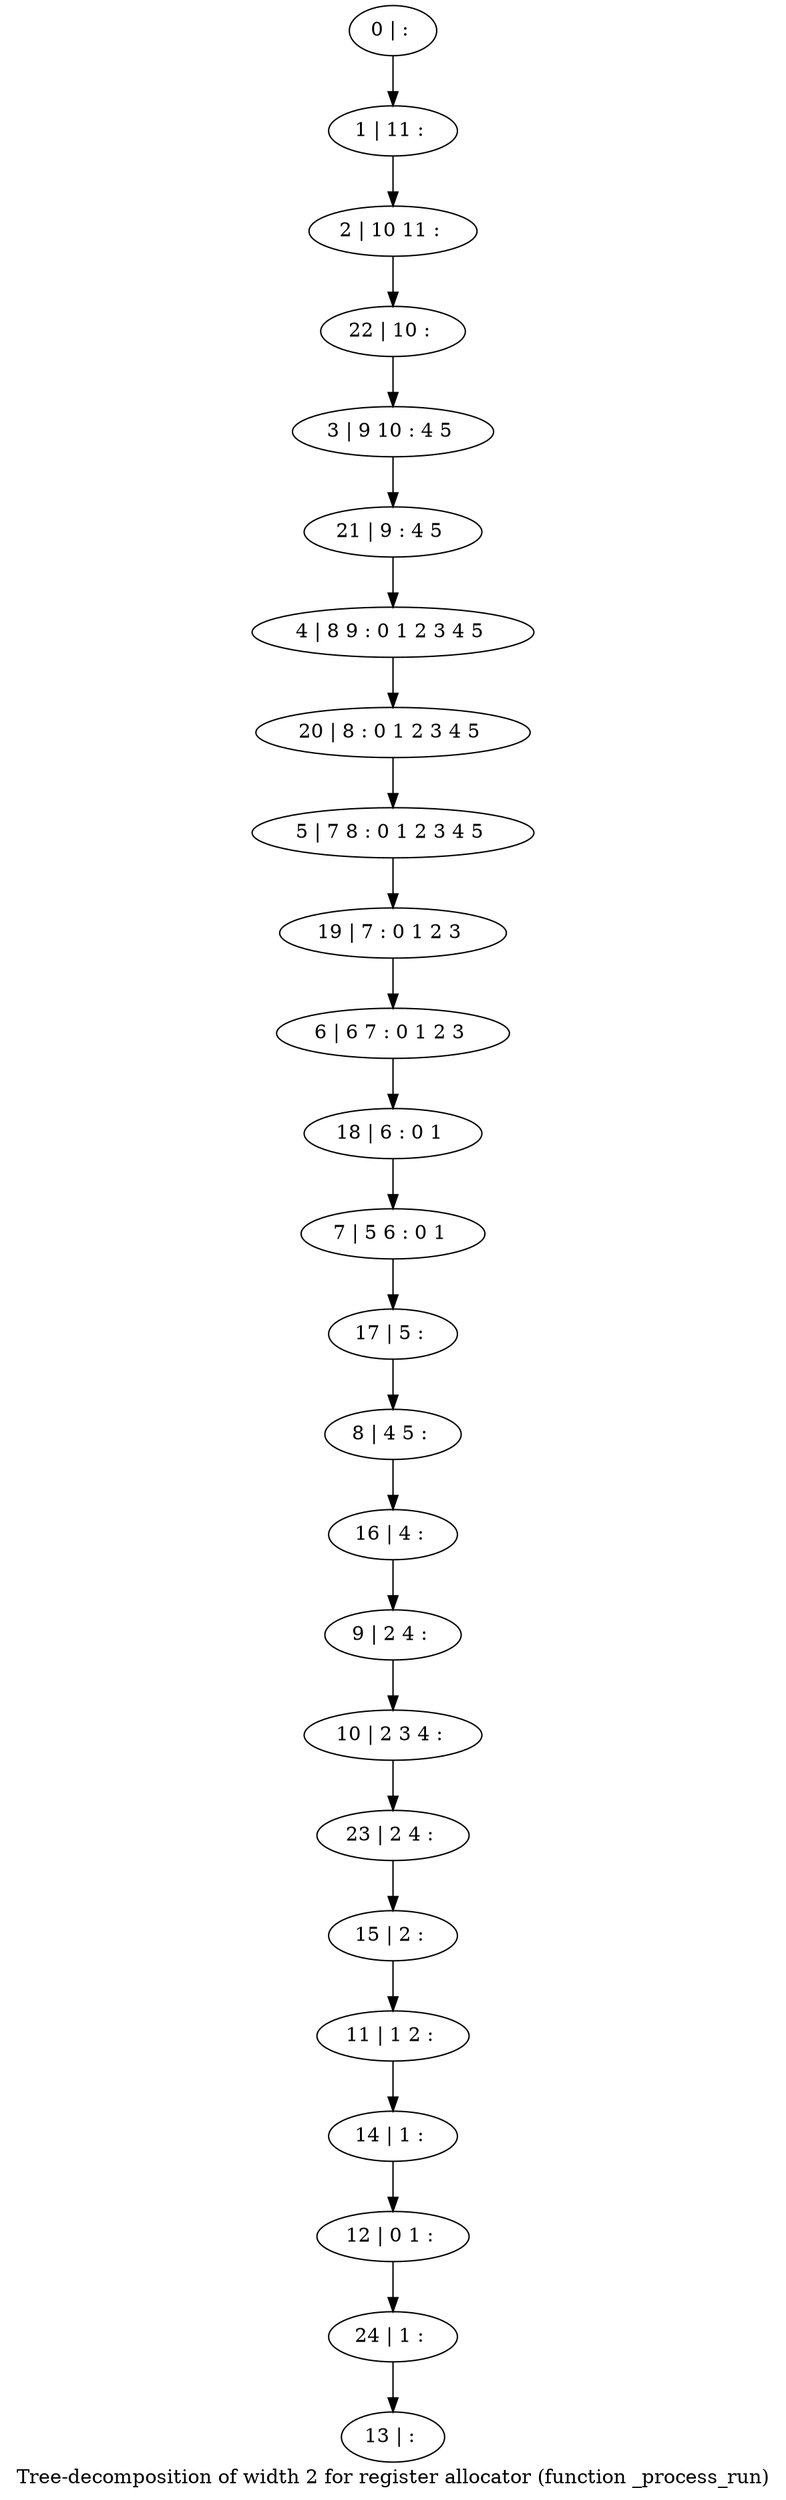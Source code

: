 digraph G {
graph [label="Tree-decomposition of width 2 for register allocator (function _process_run)"]
0[label="0 | : "];
1[label="1 | 11 : "];
2[label="2 | 10 11 : "];
3[label="3 | 9 10 : 4 5 "];
4[label="4 | 8 9 : 0 1 2 3 4 5 "];
5[label="5 | 7 8 : 0 1 2 3 4 5 "];
6[label="6 | 6 7 : 0 1 2 3 "];
7[label="7 | 5 6 : 0 1 "];
8[label="8 | 4 5 : "];
9[label="9 | 2 4 : "];
10[label="10 | 2 3 4 : "];
11[label="11 | 1 2 : "];
12[label="12 | 0 1 : "];
13[label="13 | : "];
14[label="14 | 1 : "];
15[label="15 | 2 : "];
16[label="16 | 4 : "];
17[label="17 | 5 : "];
18[label="18 | 6 : 0 1 "];
19[label="19 | 7 : 0 1 2 3 "];
20[label="20 | 8 : 0 1 2 3 4 5 "];
21[label="21 | 9 : 4 5 "];
22[label="22 | 10 : "];
23[label="23 | 2 4 : "];
24[label="24 | 1 : "];
0->1 ;
1->2 ;
9->10 ;
14->12 ;
11->14 ;
15->11 ;
16->9 ;
8->16 ;
17->8 ;
7->17 ;
18->7 ;
6->18 ;
19->6 ;
5->19 ;
20->5 ;
4->20 ;
21->4 ;
3->21 ;
22->3 ;
2->22 ;
23->15 ;
10->23 ;
24->13 ;
12->24 ;
}
